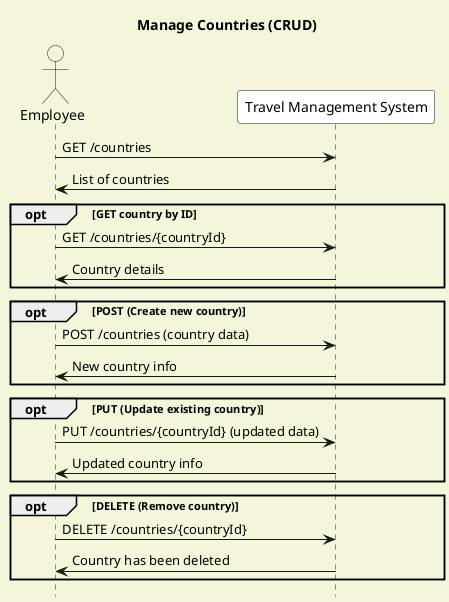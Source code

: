 @startuml
title Manage Countries (CRUD)

skinparam backgroundColor #F5F5DC
hide footbox

actor "Employee" as Employee #F5F5DC
participant "Travel Management System" as TMS #FFFFFF

'--- Primary Flow: GET (Retrieve all countries) ---
Employee -> TMS : GET /countries
TMS -> Employee : List of countries

'--- Extension: GET country by ID ---
opt GET country by ID
    Employee -> TMS : GET /countries/{countryId}
    TMS -> Employee : Country details
end

'--- Extension: POST (Create new country) ---
opt POST (Create new country)
    Employee -> TMS : POST /countries (country data)
    TMS -> Employee : New country info
end

'--- Extension: PUT (Update existing country) ---
opt PUT (Update existing country)
    Employee -> TMS : PUT /countries/{countryId} (updated data)
    TMS -> Employee : Updated country info
end

'--- Extension: DELETE (Remove country) ---
opt DELETE (Remove country)
    Employee -> TMS : DELETE /countries/{countryId}
    TMS -> Employee : Country has been deleted
end

@enduml
